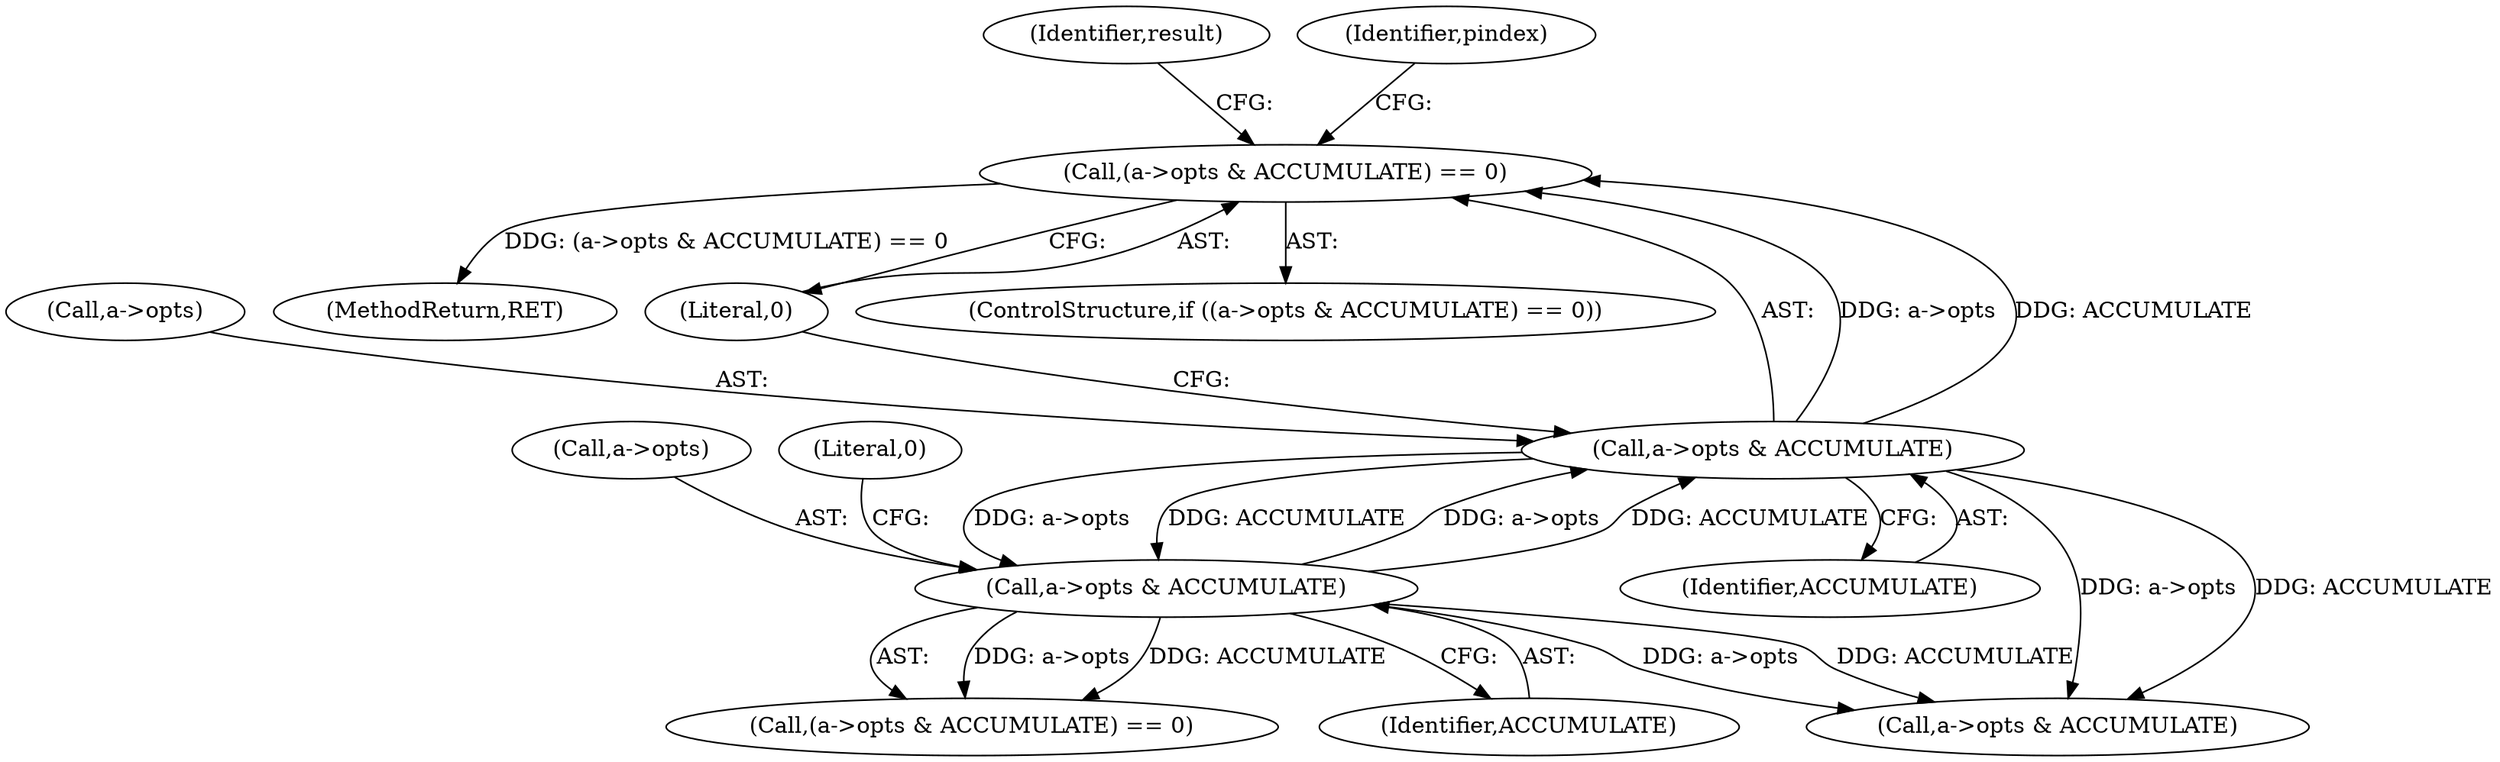 digraph "1_Android_9d4853418ab2f754c2b63e091c29c5529b8b86ca_27@del" {
"1000508" [label="(Call,(a->opts & ACCUMULATE) == 0)"];
"1000509" [label="(Call,a->opts & ACCUMULATE)"];
"1000466" [label="(Call,a->opts & ACCUMULATE)"];
"1000467" [label="(Call,a->opts)"];
"1000538" [label="(Identifier,result)"];
"1000471" [label="(Literal,0)"];
"1001128" [label="(MethodReturn,RET)"];
"1000513" [label="(Identifier,ACCUMULATE)"];
"1000509" [label="(Call,a->opts & ACCUMULATE)"];
"1000466" [label="(Call,a->opts & ACCUMULATE)"];
"1000508" [label="(Call,(a->opts & ACCUMULATE) == 0)"];
"1000465" [label="(Call,(a->opts & ACCUMULATE) == 0)"];
"1000510" [label="(Call,a->opts)"];
"1000470" [label="(Identifier,ACCUMULATE)"];
"1000554" [label="(Call,a->opts & ACCUMULATE)"];
"1000514" [label="(Literal,0)"];
"1000518" [label="(Identifier,pindex)"];
"1000507" [label="(ControlStructure,if ((a->opts & ACCUMULATE) == 0))"];
"1000508" -> "1000507"  [label="AST: "];
"1000508" -> "1000514"  [label="CFG: "];
"1000509" -> "1000508"  [label="AST: "];
"1000514" -> "1000508"  [label="AST: "];
"1000518" -> "1000508"  [label="CFG: "];
"1000538" -> "1000508"  [label="CFG: "];
"1000508" -> "1001128"  [label="DDG: (a->opts & ACCUMULATE) == 0"];
"1000509" -> "1000508"  [label="DDG: a->opts"];
"1000509" -> "1000508"  [label="DDG: ACCUMULATE"];
"1000509" -> "1000513"  [label="CFG: "];
"1000510" -> "1000509"  [label="AST: "];
"1000513" -> "1000509"  [label="AST: "];
"1000514" -> "1000509"  [label="CFG: "];
"1000509" -> "1000466"  [label="DDG: a->opts"];
"1000509" -> "1000466"  [label="DDG: ACCUMULATE"];
"1000466" -> "1000509"  [label="DDG: a->opts"];
"1000466" -> "1000509"  [label="DDG: ACCUMULATE"];
"1000509" -> "1000554"  [label="DDG: a->opts"];
"1000509" -> "1000554"  [label="DDG: ACCUMULATE"];
"1000466" -> "1000465"  [label="AST: "];
"1000466" -> "1000470"  [label="CFG: "];
"1000467" -> "1000466"  [label="AST: "];
"1000470" -> "1000466"  [label="AST: "];
"1000471" -> "1000466"  [label="CFG: "];
"1000466" -> "1000465"  [label="DDG: a->opts"];
"1000466" -> "1000465"  [label="DDG: ACCUMULATE"];
"1000466" -> "1000554"  [label="DDG: a->opts"];
"1000466" -> "1000554"  [label="DDG: ACCUMULATE"];
}
